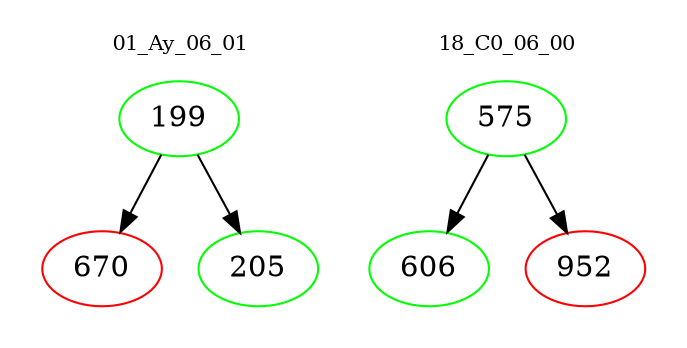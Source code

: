 digraph{
subgraph cluster_0 {
color = white
label = "01_Ay_06_01";
fontsize=10;
T0_199 [label="199", color="green"]
T0_199 -> T0_670 [color="black"]
T0_670 [label="670", color="red"]
T0_199 -> T0_205 [color="black"]
T0_205 [label="205", color="green"]
}
subgraph cluster_1 {
color = white
label = "18_C0_06_00";
fontsize=10;
T1_575 [label="575", color="green"]
T1_575 -> T1_606 [color="black"]
T1_606 [label="606", color="green"]
T1_575 -> T1_952 [color="black"]
T1_952 [label="952", color="red"]
}
}
